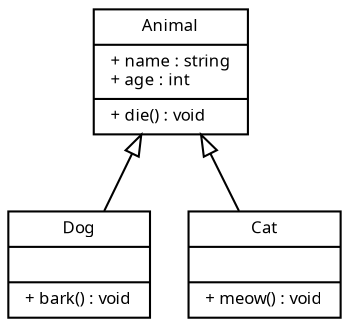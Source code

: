 digraph G{
		fontname="KaiTi"
	    fontsize=8
		rankdir="BT"

		node [
			fontname = "KaiTi"
			fontsize = 8
			shape = "record"
		]

		edge [
			fontname = "KaiTi"
			fontsize = 8
		]

		Animal [
			label = "{
					Animal|+ name : string\l+ age : int\l|+ die() : void\l
			}"]
		
		Dog [
			label = "{
					Dog||+ bark() : void\l
			}"]

		Cat [
			label = "{
					Cat||+ meow() : void\l
			}"]
		edge [
				arrowhead="empty"
		]

		Dog -> Animal
		Cat -> Animal
}
